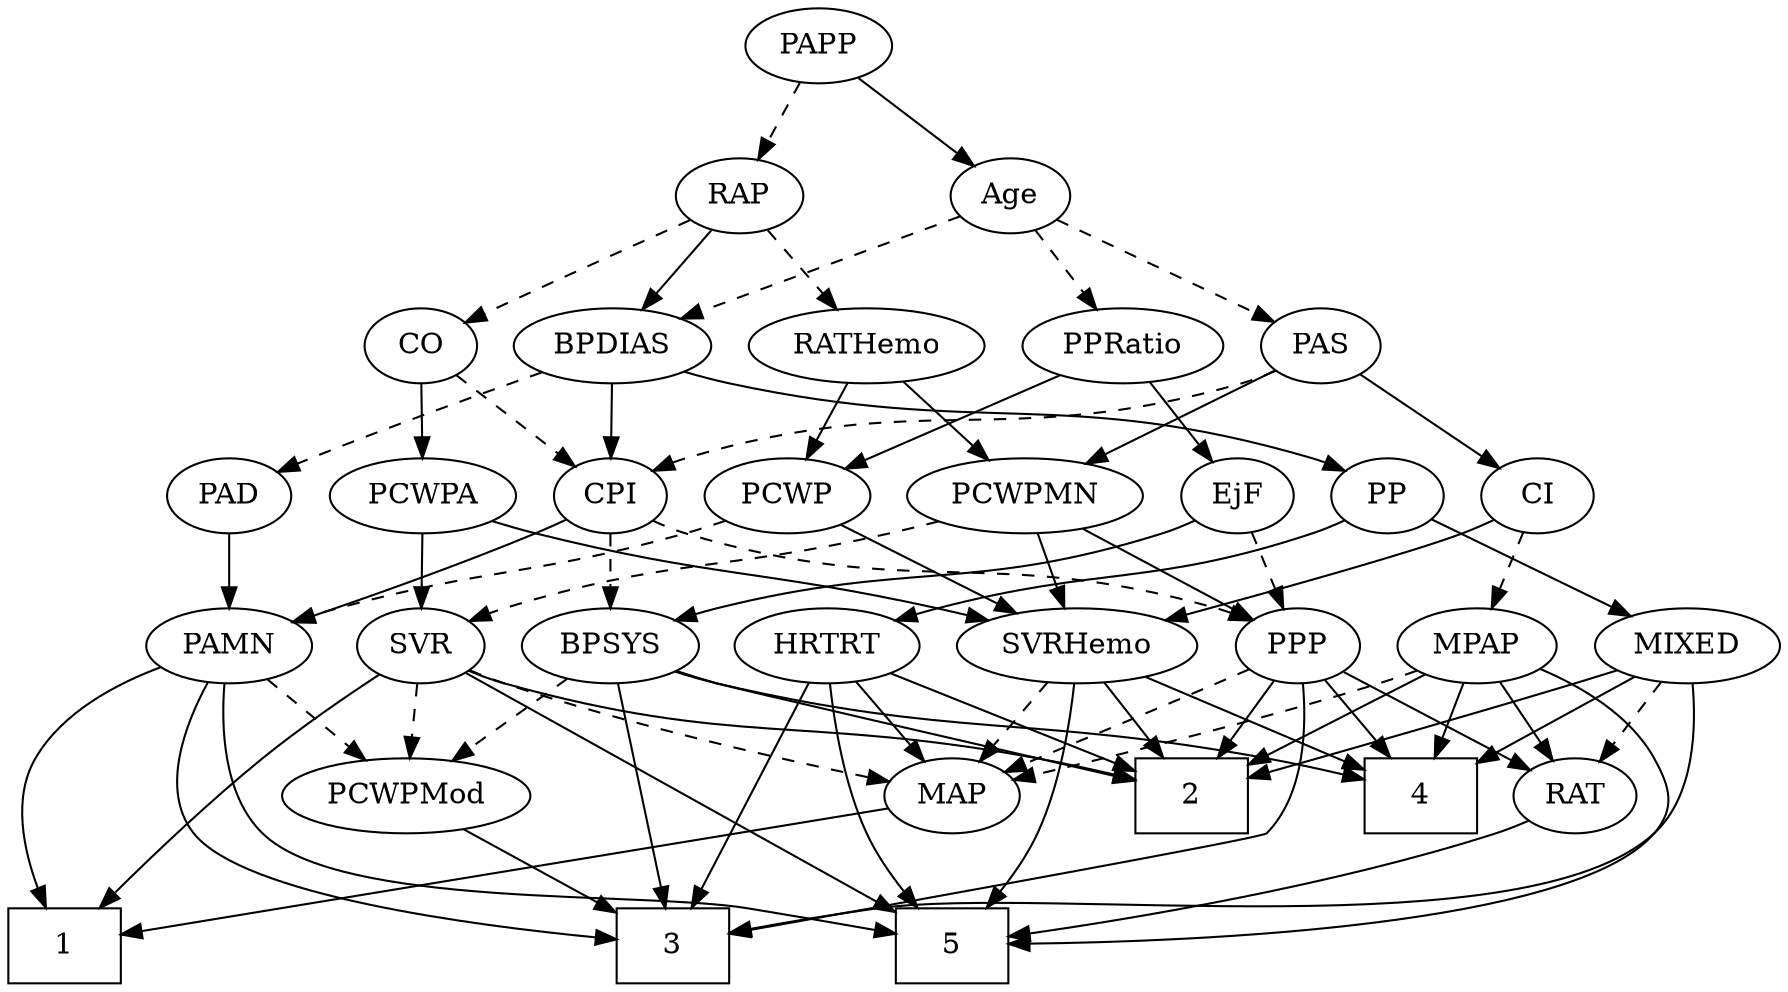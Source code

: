 strict digraph {
	graph [bb="0,0,808.92,468"];
	node [label="\N"];
	1	[height=0.5,
		pos="645.97,18",
		shape=box,
		width=0.75];
	2	[height=0.5,
		pos="493.97,90",
		shape=box,
		width=0.75];
	3	[height=0.5,
		pos="237.97,18",
		shape=box,
		width=0.75];
	4	[height=0.5,
		pos="349.97,90",
		shape=box,
		width=0.75];
	5	[height=0.5,
		pos="560.97,18",
		shape=box,
		width=0.75];
	Age	[height=0.5,
		pos="343.97,378",
		width=0.75];
	PAS	[height=0.5,
		pos="529.97,306",
		width=0.75];
	Age -> PAS	[pos="e,508.83,317.46 366.82,368.21 373.9,365.53 381.75,362.6 388.97,360 435.39,343.28 448.27,342.56 493.97,324 495.8,323.26 497.66,322.47 \
499.54,321.66",
		style=dashed];
	BPDIAS	[height=0.5,
		pos="325.97,306",
		width=1.1735];
	Age -> BPDIAS	[pos="e,330.42,324.28 339.62,360.05 337.61,352.26 335.19,342.82 332.94,334.08",
		style=dashed];
	PPRatio	[height=0.5,
		pos="225.97,306",
		width=1.1013];
	Age -> PPRatio	[pos="e,249.14,320.74 324.49,365.44 306.39,354.7 279.11,338.52 257.84,325.9",
		style=dashed];
	EjF	[height=0.5,
		pos="184.97,234",
		width=0.75];
	BPSYS	[height=0.5,
		pos="220.97,162",
		width=1.0471];
	EjF -> BPSYS	[pos="e,212.42,179.63 193.32,216.76 197.62,208.4 202.97,198.02 207.8,188.61",
		style=solid];
	PPP	[height=0.5,
		pos="403.97,162",
		width=0.75];
	EjF -> PPP	[pos="e,383.33,173.61 205.61,222.39 210.57,220.08 215.89,217.8 220.97,216 284.37,193.53 304.58,202.47 367.97,180 369.88,179.32 371.82,\
178.58 373.76,177.8",
		style=dashed];
	RAP	[height=0.5,
		pos="425.97,378",
		width=0.77632];
	CO	[height=0.5,
		pos="601.97,306",
		width=0.75];
	RAP -> CO	[pos="e,580.78,317.35 449.98,368.57 478.05,358.56 525.79,341.06 565.97,324 567.79,323.23 569.64,322.42 571.51,321.59",
		style=dashed];
	RATHemo	[height=0.5,
		pos="435.97,306",
		width=1.3721];
	RAP -> RATHemo	[pos="e,433.51,324.28 428.39,360.05 429.5,352.35 430.83,343.03 432.06,334.36",
		style=dashed];
	RAP -> BPDIAS	[pos="e,346.97,321.7 407.63,364.16 393.04,353.94 372.32,339.44 355.41,327.61",
		style=solid];
	MIXED	[height=0.5,
		pos="318.97,162",
		width=1.1193];
	MIXED -> 2	[pos="e,466.95,104.04 349.61,150.09 376.02,140.51 415.31,125.87 457.6,108.02",
		style=solid];
	MIXED -> 3	[pos="e,245.22,36.182 306.24,144.79 298.47,134.54 288.61,120.85 280.97,108 268.92,87.71 257.41,63.534 249.33,45.503",
		style=solid];
	MIXED -> 4	[pos="e,342.32,108.28 326.48,144.05 330,136.09 334.29,126.41 338.23,117.51",
		style=solid];
	RAT	[height=0.5,
		pos="421.97,90",
		width=0.75827];
	MIXED -> RAT	[pos="e,403.42,103.61 340.32,146.5 356.17,135.72 377.92,120.94 394.98,109.34",
		style=dashed];
	MPAP	[height=0.5,
		pos="483.97,162",
		width=0.97491];
	MPAP -> 2	[pos="e,491.53,108.1 486.45,143.7 487.55,135.98 488.87,126.71 490.1,118.11",
		style=solid];
	MPAP -> 4	[pos="e,377.07,105.16 460.33,148.65 439.76,137.91 409.65,122.18 386.08,109.86",
		style=solid];
	MPAP -> 5	[pos="e,557.05,36.225 500.22,145.54 509.93,135.57 521.91,121.92 529.97,108 541.27,88.499 549.38,64.219 554.47,45.948",
		style=solid];
	MPAP -> RAT	[pos="e,435.14,105.86 469.9,145.12 461.59,135.73 450.93,123.7 441.78,113.36",
		style=solid];
	MAP	[height=0.5,
		pos="645.97,90",
		width=0.84854];
	MPAP -> MAP	[pos="e,622.12,101.31 510,149.75 537.93,137.69 582.35,118.49 612.78,105.34",
		style=dashed];
	BPSYS -> 2	[pos="e,466.75,104.73 249.78,150.23 256.36,147.99 263.36,145.77 269.97,144 349.1,122.82 375.16,133.5 457.03,107.86",
		style=solid];
	BPSYS -> 3	[pos="e,235.92,36.189 223.02,143.87 225.92,119.67 231.24,75.211 234.69,46.393",
		style=solid];
	BPSYS -> 4	[pos="e,322.56,105.87 244.94,148 264.19,137.55 291.55,122.7 313.52,110.78",
		style=solid];
	PCWPMod	[height=0.5,
		pos="138.97,90",
		width=1.4443];
	BPSYS -> PCWPMod	[pos="e,157.59,106.89 203.18,145.81 192.13,136.38 177.73,124.08 165.36,113.53",
		style=dashed];
	PAD	[height=0.5,
		pos="110.97,234",
		width=0.79437];
	PAMN	[height=0.5,
		pos="110.97,162",
		width=1.011];
	PAD -> PAMN	[pos="e,110.97,180.1 110.97,215.7 110.97,207.98 110.97,198.71 110.97,190.11",
		style=solid];
	CPI	[height=0.5,
		pos="344.97,234",
		width=0.75];
	CO -> CPI	[pos="e,365.55,245.79 581.39,294.21 576.44,291.91 571.1,289.68 565.97,288 486.37,261.91 460.57,278.09 380.97,252 379.05,251.37 377.1,250.66 \
375.15,249.9",
		style=dashed];
	PCWPA	[height=0.5,
		pos="693.97,234",
		width=1.1555];
	CO -> PCWPA	[pos="e,674.19,250.05 619.28,291.83 632.45,281.81 650.86,267.81 666.1,256.21",
		style=solid];
	PAS -> CPI	[pos="e,366.09,245.54 508.86,294.46 504.02,292.2 498.86,289.92 493.97,288 444.92,268.7 430.02,271.3 380.97,252 379.14,251.28 377.27,250.51 \
375.39,249.71",
		style=dashed];
	PCWPMN	[height=0.5,
		pos="511.97,234",
		width=1.3902];
	PAS -> PCWPMN	[pos="e,516.42,252.28 525.62,288.05 523.61,280.26 521.19,270.82 518.94,262.08",
		style=solid];
	CI	[height=0.5,
		pos="606.97,234",
		width=0.75];
	PAS -> CI	[pos="e,591.68,248.91 545.56,290.83 556.59,280.81 571.56,267.19 583.97,255.92",
		style=solid];
	PAMN -> 1	[pos="e,618.86,29.836 96.401,145.24 80.181,125.78 58.637,92.724 77.974,72 117.41,29.735 540.34,47.575 596.97,36 600.93,35.191 605,34.145 \
609.03,32.968",
		style=solid];
	PAMN -> 3	[pos="e,210.84,21.096 78.182,153.95 53.868,146.82 22.379,133.14 6.9737,108 -1.3858,94.357 -2.9951,84.515 6.9737,72 30.795,42.094 141.77,\
27.678 200.8,22.022",
		style=solid];
	PAMN -> 5	[pos="e,533.86,20.783 86.427,148.66 71.436,139.65 53.551,125.89 44.974,108 38.056,93.573 34.254,83.878 44.974,72 61.046,54.192 407.9,29.307 \
523.71,21.466",
		style=solid];
	PAMN -> PCWPMod	[pos="e,132.06,108.28 117.75,144.05 120.9,136.18 124.73,126.62 128.26,117.79",
		style=dashed];
	RATHemo -> PCWPMN	[pos="e,494.53,251.06 453.22,289.12 463.25,279.87 476.07,268.07 487.18,257.84",
		style=solid];
	PCWP	[height=0.5,
		pos="264.97,234",
		width=0.97491];
	RATHemo -> PCWP	[pos="e,291.52,245.87 404.21,292 374.93,280.01 331.5,262.23 300.95,249.73",
		style=solid];
	CPI -> BPSYS	[pos="e,244.66,176.37 325.05,221.75 305.8,210.88 276.29,194.23 253.61,181.42",
		style=dashed];
	CPI -> PAMN	[pos="e,142.05,171.41 323.92,222.28 319.08,220.04 313.91,217.81 308.97,216 250.66,194.66 233.95,196.09 173.97,180 166.83,178.08 159.23,\
176.04 151.87,174.05",
		style=solid];
	CPI -> PPP	[pos="e,391.2,178.16 357.78,217.81 365.58,208.55 375.72,196.52 384.51,186.09",
		style=dashed];
	RAT -> 5	[pos="e,533.93,32.621 443.08,78.369 464.73,67.468 498.81,50.308 524.77,37.234",
		style=solid];
	SVR	[height=0.5,
		pos="780.97,162",
		width=0.77632];
	SVR -> 1	[pos="e,673.26,19.792 790.01,144.63 799.23,125.47 810.21,93.598 794.97,72 769.94,36.525 718.98,24.654 683.67,20.761",
		style=solid];
	SVR -> 2	[pos="e,521.13,94.736 759.38,150.11 754.41,147.87 749.07,145.69 743.97,144 670.25,119.58 580.46,103.78 531.04,96.223",
		style=solid];
	SVR -> 5	[pos="e,588.1,28.712 776.83,143.96 771.06,123.84 758.67,90.747 735.97,72 691.07,34.906 665.51,53.552 609.97,36 605.97,34.733 601.79,33.363 \
597.64,31.969",
		style=solid];
	SVR -> PCWPMod	[pos="e,188.37,95.975 759.92,149.81 754.82,147.53 749.31,145.4 743.97,144 558.5,95.233 504.97,125.27 313.97,108 275.54,104.52 232.39,100.34 \
198.55,96.986",
		style=dashed];
	SVR -> MAP	[pos="e,668.27,102.56 759.88,150.06 737.79,138.61 702.83,120.48 677.47,107.33",
		style=dashed];
	PCWPMod -> 3	[pos="e,213.63,36.211 160.94,73.465 173.99,64.239 190.78,52.368 205.35,42.064",
		style=solid];
	PCWPA -> SVR	[pos="e,764.19,176.5 712.85,217.81 725.52,207.62 742.33,194.09 756.09,183.02",
		style=solid];
	SVRHemo	[height=0.5,
		pos="586.97,162",
		width=1.3902];
	PCWPA -> SVRHemo	[pos="e,609.96,178.04 672.06,218.67 656.65,208.58 635.79,194.94 618.58,183.68",
		style=solid];
	PCWPMN -> SVR	[pos="e,759.39,173.9 549,221.87 556.26,219.82 563.83,217.77 570.97,216 647.21,197.11 669.37,204.55 743.97,180 745.89,179.37 747.83,178.67 \
749.78,177.92",
		style=dashed];
	PCWPMN -> SVRHemo	[pos="e,569.67,179.15 529.37,216.76 539.12,207.66 551.44,196.16 562.19,186.13",
		style=solid];
	PCWPMN -> PPP	[pos="e,422.79,175.2 488.8,217.98 472.02,207.1 449.26,192.35 431.54,180.87",
		style=solid];
	SVRHemo -> 2	[pos="e,516.84,108.21 566.33,145.46 554.19,136.33 538.6,124.59 525,114.35",
		style=solid];
	SVRHemo -> 4	[pos="e,377.26,104.55 549.57,150.03 542.41,147.98 534.97,145.89 527.97,144 468.07,127.78 449.03,129.76 386.77,107.95",
		style=solid];
	SVRHemo -> 5	[pos="e,564.12,36.189 583.84,143.87 579.41,119.67 571.27,75.211 565.99,46.393",
		style=solid];
	SVRHemo -> MAP	[pos="e,632.9,106.51 600.96,144.41 608.52,135.44 617.98,124.21 626.27,114.37",
		style=dashed];
	BPDIAS -> PAD	[pos="e,133.26,245.61 293.94,294.09 287.67,292.02 281.13,289.9 274.97,288 219.33,270.79 203.69,271.94 148.97,252 146.88,251.24 144.73,\
250.41 142.58,249.55",
		style=dashed];
	BPDIAS -> CPI	[pos="e,340.42,251.79 330.57,288.05 332.72,280.14 335.33,270.54 337.73,261.69",
		style=solid];
	PP	[height=0.5,
		pos="416.97,234",
		width=0.75];
	BPDIAS -> PP	[pos="e,400.02,248.04 345.72,289.81 359.27,279.39 377.35,265.48 391.91,254.28",
		style=solid];
	MAP -> 1	[pos="e,645.97,36.104 645.97,71.697 645.97,63.983 645.97,54.712 645.97,46.112",
		style=solid];
	PP -> MIXED	[pos="e,339.55,177.7 399,220.16 384.69,209.94 364.4,195.44 347.82,183.61",
		style=solid];
	HRTRT	[height=0.5,
		pos="694.97,162",
		width=1.1013];
	PP -> HRTRT	[pos="e,665.39,174.06 437.54,222.18 442.5,219.89 447.84,217.66 452.97,216 536,189.15 561.63,202.36 645.97,180 649.15,179.16 652.42,178.21 \
655.68,177.2",
		style=solid];
	PPP -> 2	[pos="e,472.01,108.08 420.9,147.83 432.99,138.43 449.58,125.53 463.9,114.39",
		style=solid];
	PPP -> 3	[pos="e,252.24,36.321 382.31,150.83 363.22,141.28 335.23,125.83 313.97,108 307.68,102.72 279.01,68.594 258.75,44.174",
		style=solid];
	PPP -> 4	[pos="e,363.44,108.46 391.99,145.46 385.45,136.99 377.19,126.29 369.73,116.61",
		style=solid];
	PPP -> RAT	[pos="e,417.66,107.79 408.33,144.05 410.37,136.14 412.83,126.54 415.11,117.69",
		style=solid];
	PPP -> MAP	[pos="e,617.47,96.545 425.01,150.25 429.85,148.01 435.03,145.78 439.97,144 496.97,123.42 565.54,107.45 607.42,98.631",
		style=dashed];
	PPRatio -> EjF	[pos="e,194.34,250.99 216.26,288.41 211.23,279.83 205,269.19 199.42,259.67",
		style=solid];
	PPRatio -> PCWP	[pos="e,255.8,251.47 235.22,288.41 239.88,280.04 245.64,269.71 250.84,260.37",
		style=solid];
	PCWP -> PAMN	[pos="e,136.96,174.81 239.54,221.44 214.06,209.86 174.63,191.94 146.16,178.99",
		style=dashed];
	PCWP -> SVRHemo	[pos="e,550.32,174.28 291.2,221.85 296.98,219.68 303.13,217.59 308.97,216 404.15,190.09 431.75,201.69 527.97,180 532.07,179.08 536.3,178.04 \
540.53,176.93",
		style=solid];
	CI -> MPAP	[pos="e,506.5,175.82 586.94,221.6 567.55,210.57 537.88,193.68 515.36,180.86",
		style=dashed];
	CI -> SVRHemo	[pos="e,591.91,180.28 602.13,216.05 599.91,208.26 597.21,198.82 594.71,190.08",
		style=solid];
	PAPP	[height=0.5,
		pos="379.97,450",
		width=0.88464];
	PAPP -> Age	[pos="e,352.44,395.47 371.44,432.41 367.14,424.04 361.82,413.71 357.02,404.37",
		style=solid];
	PAPP -> RAP	[pos="e,415.36,395.15 390.64,432.76 396.33,424.11 403.45,413.27 409.81,403.6",
		style=dashed];
	HRTRT -> 2	[pos="e,521.23,100.49 664.45,150.37 628.66,137.9 569.37,117.26 530.99,103.89",
		style=solid];
	HRTRT -> 3	[pos="e,265.2,20.269 698.88,143.99 702.38,123.9 704.48,90.826 685.97,72 657.34,42.872 377.87,26.021 275.39,20.781",
		style=solid];
	HRTRT -> 5	[pos="e,588.16,28.514 706.89,144.74 719.28,125.68 734.82,93.919 718.97,72 689.09,30.653 658.3,52.362 609.97,36 605.99,34.652 601.83,33.23 \
597.69,31.806",
		style=solid];
	HRTRT -> MAP	[pos="e,657.17,106.99 683.36,144.41 677.29,135.74 669.75,124.97 663.04,115.38",
		style=solid];
}

